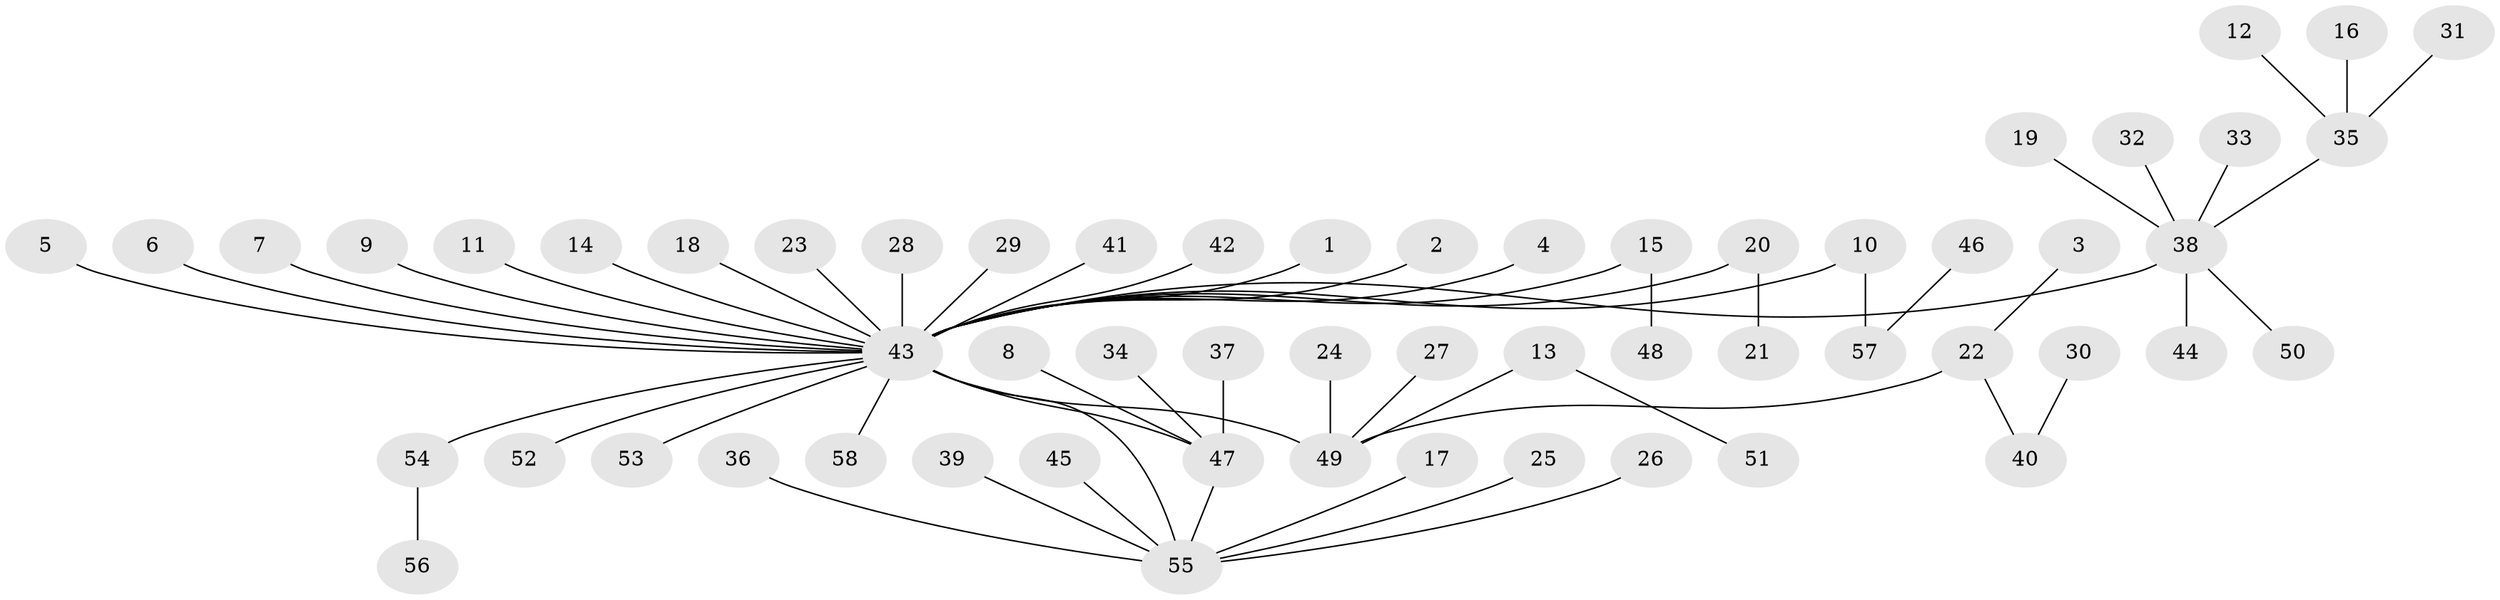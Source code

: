 // original degree distribution, {6: 0.017391304347826087, 5: 0.008695652173913044, 28: 0.008695652173913044, 1: 0.6, 9: 0.008695652173913044, 2: 0.24347826086956523, 10: 0.008695652173913044, 3: 0.08695652173913043, 7: 0.008695652173913044, 4: 0.008695652173913044}
// Generated by graph-tools (version 1.1) at 2025/01/03/09/25 03:01:41]
// undirected, 58 vertices, 58 edges
graph export_dot {
graph [start="1"]
  node [color=gray90,style=filled];
  1;
  2;
  3;
  4;
  5;
  6;
  7;
  8;
  9;
  10;
  11;
  12;
  13;
  14;
  15;
  16;
  17;
  18;
  19;
  20;
  21;
  22;
  23;
  24;
  25;
  26;
  27;
  28;
  29;
  30;
  31;
  32;
  33;
  34;
  35;
  36;
  37;
  38;
  39;
  40;
  41;
  42;
  43;
  44;
  45;
  46;
  47;
  48;
  49;
  50;
  51;
  52;
  53;
  54;
  55;
  56;
  57;
  58;
  1 -- 43 [weight=1.0];
  2 -- 43 [weight=1.0];
  3 -- 22 [weight=1.0];
  4 -- 43 [weight=1.0];
  5 -- 43 [weight=1.0];
  6 -- 43 [weight=1.0];
  7 -- 43 [weight=1.0];
  8 -- 47 [weight=1.0];
  9 -- 43 [weight=1.0];
  10 -- 43 [weight=1.0];
  10 -- 57 [weight=1.0];
  11 -- 43 [weight=1.0];
  12 -- 35 [weight=1.0];
  13 -- 49 [weight=1.0];
  13 -- 51 [weight=1.0];
  14 -- 43 [weight=1.0];
  15 -- 43 [weight=1.0];
  15 -- 48 [weight=1.0];
  16 -- 35 [weight=1.0];
  17 -- 55 [weight=1.0];
  18 -- 43 [weight=1.0];
  19 -- 38 [weight=1.0];
  20 -- 21 [weight=1.0];
  20 -- 43 [weight=1.0];
  22 -- 40 [weight=1.0];
  22 -- 49 [weight=1.0];
  23 -- 43 [weight=1.0];
  24 -- 49 [weight=1.0];
  25 -- 55 [weight=1.0];
  26 -- 55 [weight=1.0];
  27 -- 49 [weight=1.0];
  28 -- 43 [weight=1.0];
  29 -- 43 [weight=1.0];
  30 -- 40 [weight=1.0];
  31 -- 35 [weight=1.0];
  32 -- 38 [weight=1.0];
  33 -- 38 [weight=1.0];
  34 -- 47 [weight=1.0];
  35 -- 38 [weight=1.0];
  36 -- 55 [weight=1.0];
  37 -- 47 [weight=1.0];
  38 -- 43 [weight=1.0];
  38 -- 44 [weight=1.0];
  38 -- 50 [weight=1.0];
  39 -- 55 [weight=1.0];
  41 -- 43 [weight=1.0];
  42 -- 43 [weight=1.0];
  43 -- 47 [weight=1.0];
  43 -- 49 [weight=1.0];
  43 -- 52 [weight=1.0];
  43 -- 53 [weight=1.0];
  43 -- 54 [weight=1.0];
  43 -- 55 [weight=1.0];
  43 -- 58 [weight=1.0];
  45 -- 55 [weight=1.0];
  46 -- 57 [weight=1.0];
  47 -- 55 [weight=1.0];
  54 -- 56 [weight=1.0];
}
